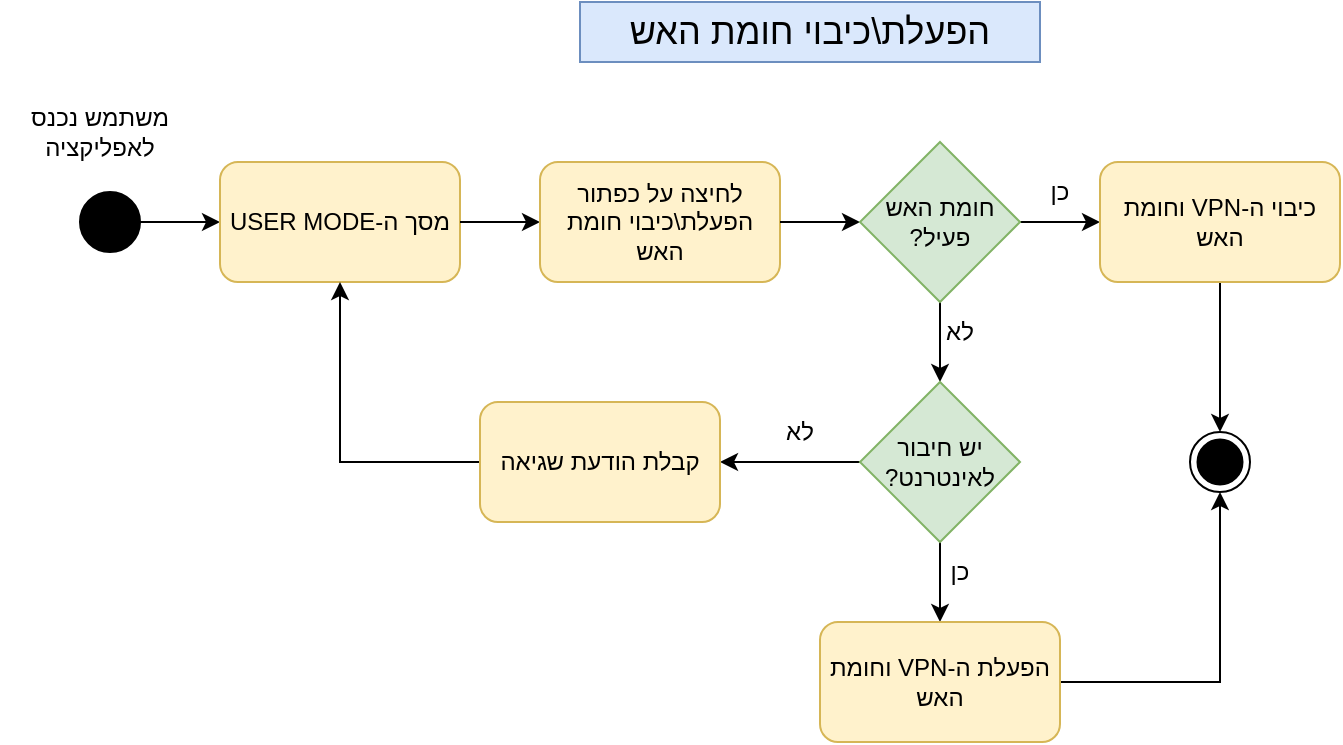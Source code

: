 <mxfile version="16.5.1" type="device"><diagram id="kgpKYQtTHZ0yAKxKKP6v" name="Page-1"><mxGraphModel dx="1038" dy="649" grid="1" gridSize="10" guides="1" tooltips="1" connect="1" arrows="1" fold="1" page="1" pageScale="1" pageWidth="850" pageHeight="1100" math="0" shadow="0"><root><mxCell id="0"/><mxCell id="1" parent="0"/><mxCell id="xDS9O43a5M-6E7foYpb0-1" value="" style="ellipse;whiteSpace=wrap;html=1;aspect=fixed;fillColor=#000000;" vertex="1" parent="1"><mxGeometry x="50" y="305" width="30" height="30" as="geometry"/></mxCell><mxCell id="xDS9O43a5M-6E7foYpb0-2" value="" style="endArrow=classic;html=1;rounded=0;exitX=1;exitY=0.5;exitDx=0;exitDy=0;" edge="1" parent="1" source="xDS9O43a5M-6E7foYpb0-1" target="xDS9O43a5M-6E7foYpb0-3"><mxGeometry width="50" height="50" relative="1" as="geometry"><mxPoint x="120" y="320" as="sourcePoint"/><mxPoint x="170" y="320" as="targetPoint"/></mxGeometry></mxCell><mxCell id="xDS9O43a5M-6E7foYpb0-3" value="מסך ה-USER MODE" style="rounded=1;whiteSpace=wrap;html=1;fillColor=#fff2cc;strokeColor=#d6b656;align=center;textDirection=rtl;" vertex="1" parent="1"><mxGeometry x="120" y="290" width="120" height="60" as="geometry"/></mxCell><mxCell id="xDS9O43a5M-6E7foYpb0-4" value="משתמש נכנס לאפליקציה" style="text;html=1;strokeColor=none;fillColor=none;align=center;verticalAlign=middle;whiteSpace=wrap;rounded=0;" vertex="1" parent="1"><mxGeometry x="10" y="260" width="100" height="30" as="geometry"/></mxCell><mxCell id="xDS9O43a5M-6E7foYpb0-5" value="" style="endArrow=classic;html=1;rounded=0;exitX=1;exitY=0.5;exitDx=0;exitDy=0;entryX=0;entryY=0.5;entryDx=0;entryDy=0;" edge="1" parent="1" source="xDS9O43a5M-6E7foYpb0-3" target="xDS9O43a5M-6E7foYpb0-7"><mxGeometry width="50" height="50" relative="1" as="geometry"><mxPoint x="420" y="300" as="sourcePoint"/><mxPoint x="310" y="320" as="targetPoint"/></mxGeometry></mxCell><mxCell id="xDS9O43a5M-6E7foYpb0-7" value="לחיצה על כפתור הפעלת\כיבוי חומת האש" style="rounded=1;whiteSpace=wrap;html=1;fillColor=#fff2cc;strokeColor=#d6b656;align=center;textDirection=rtl;" vertex="1" parent="1"><mxGeometry x="280" y="290" width="120" height="60" as="geometry"/></mxCell><mxCell id="xDS9O43a5M-6E7foYpb0-8" value="" style="endArrow=classic;html=1;rounded=0;exitX=1;exitY=0.5;exitDx=0;exitDy=0;" edge="1" parent="1" source="xDS9O43a5M-6E7foYpb0-7" target="xDS9O43a5M-6E7foYpb0-9"><mxGeometry width="50" height="50" relative="1" as="geometry"><mxPoint x="420" y="300" as="sourcePoint"/><mxPoint x="560" y="320" as="targetPoint"/></mxGeometry></mxCell><mxCell id="xDS9O43a5M-6E7foYpb0-12" value="" style="edgeStyle=orthogonalEdgeStyle;rounded=0;orthogonalLoop=1;jettySize=auto;html=1;entryX=0.5;entryY=0;entryDx=0;entryDy=0;" edge="1" parent="1" source="xDS9O43a5M-6E7foYpb0-9" target="xDS9O43a5M-6E7foYpb0-14"><mxGeometry relative="1" as="geometry"><mxPoint x="600" y="420" as="targetPoint"/></mxGeometry></mxCell><mxCell id="xDS9O43a5M-6E7foYpb0-26" value="" style="edgeStyle=orthogonalEdgeStyle;rounded=0;orthogonalLoop=1;jettySize=auto;html=1;fontColor=none;" edge="1" parent="1" source="xDS9O43a5M-6E7foYpb0-9" target="xDS9O43a5M-6E7foYpb0-25"><mxGeometry relative="1" as="geometry"/></mxCell><mxCell id="xDS9O43a5M-6E7foYpb0-9" value="חומת האש פעיל?" style="rhombus;whiteSpace=wrap;html=1;fillColor=#d5e8d4;strokeColor=#82b366;textDirection=rtl;" vertex="1" parent="1"><mxGeometry x="440" y="280" width="80" height="80" as="geometry"/></mxCell><mxCell id="xDS9O43a5M-6E7foYpb0-13" value="לא" style="text;html=1;strokeColor=none;fillColor=none;align=center;verticalAlign=middle;whiteSpace=wrap;rounded=0;" vertex="1" parent="1"><mxGeometry x="460" y="360" width="60" height="30" as="geometry"/></mxCell><mxCell id="xDS9O43a5M-6E7foYpb0-16" style="edgeStyle=orthogonalEdgeStyle;rounded=0;orthogonalLoop=1;jettySize=auto;html=1;entryX=0.5;entryY=1;entryDx=0;entryDy=0;startArrow=none;" edge="1" parent="1" source="xDS9O43a5M-6E7foYpb0-30" target="xDS9O43a5M-6E7foYpb0-3"><mxGeometry relative="1" as="geometry"/></mxCell><mxCell id="xDS9O43a5M-6E7foYpb0-20" value="" style="edgeStyle=orthogonalEdgeStyle;rounded=0;orthogonalLoop=1;jettySize=auto;html=1;" edge="1" parent="1" source="xDS9O43a5M-6E7foYpb0-14" target="xDS9O43a5M-6E7foYpb0-19"><mxGeometry relative="1" as="geometry"/></mxCell><mxCell id="xDS9O43a5M-6E7foYpb0-32" value="" style="edgeStyle=orthogonalEdgeStyle;rounded=0;orthogonalLoop=1;jettySize=auto;html=1;fontColor=none;" edge="1" parent="1" source="xDS9O43a5M-6E7foYpb0-14" target="xDS9O43a5M-6E7foYpb0-30"><mxGeometry relative="1" as="geometry"/></mxCell><mxCell id="xDS9O43a5M-6E7foYpb0-14" value="יש חיבור לאינטרנט?" style="rhombus;whiteSpace=wrap;html=1;fillColor=#d5e8d4;strokeColor=#82b366;align=center;textDirection=rtl;" vertex="1" parent="1"><mxGeometry x="440" y="400" width="80" height="80" as="geometry"/></mxCell><mxCell id="xDS9O43a5M-6E7foYpb0-17" value="לא" style="text;html=1;strokeColor=none;fillColor=none;align=center;verticalAlign=middle;whiteSpace=wrap;rounded=0;" vertex="1" parent="1"><mxGeometry x="380" y="410" width="60" height="30" as="geometry"/></mxCell><mxCell id="xDS9O43a5M-6E7foYpb0-29" style="edgeStyle=orthogonalEdgeStyle;rounded=0;orthogonalLoop=1;jettySize=auto;html=1;entryX=0.5;entryY=1;entryDx=0;entryDy=0;fontColor=none;" edge="1" parent="1" source="xDS9O43a5M-6E7foYpb0-19" target="xDS9O43a5M-6E7foYpb0-21"><mxGeometry relative="1" as="geometry"/></mxCell><mxCell id="xDS9O43a5M-6E7foYpb0-19" value="הפעלת ה-VPN וחומת האש" style="rounded=1;whiteSpace=wrap;html=1;fillColor=#fff2cc;strokeColor=#d6b656;align=center;textDirection=rtl;" vertex="1" parent="1"><mxGeometry x="420" y="520" width="120" height="60" as="geometry"/></mxCell><mxCell id="xDS9O43a5M-6E7foYpb0-21" value="" style="ellipse;whiteSpace=wrap;html=1;aspect=fixed;fillColor=#FFFFFF;fontColor=none;labelBackgroundColor=none;noLabel=1;" vertex="1" parent="1"><mxGeometry x="605" y="425" width="30" height="30" as="geometry"/></mxCell><mxCell id="xDS9O43a5M-6E7foYpb0-22" value="" style="ellipse;whiteSpace=wrap;html=1;aspect=fixed;fillColor=#000000;" vertex="1" parent="1"><mxGeometry x="608.75" y="428.75" width="22.5" height="22.5" as="geometry"/></mxCell><mxCell id="xDS9O43a5M-6E7foYpb0-24" value="כן" style="text;html=1;strokeColor=none;fillColor=none;align=center;verticalAlign=middle;whiteSpace=wrap;rounded=0;" vertex="1" parent="1"><mxGeometry x="460" y="480" width="60" height="30" as="geometry"/></mxCell><mxCell id="xDS9O43a5M-6E7foYpb0-28" style="edgeStyle=orthogonalEdgeStyle;rounded=0;orthogonalLoop=1;jettySize=auto;html=1;entryX=0.5;entryY=0;entryDx=0;entryDy=0;fontColor=none;" edge="1" parent="1" source="xDS9O43a5M-6E7foYpb0-25" target="xDS9O43a5M-6E7foYpb0-21"><mxGeometry relative="1" as="geometry"/></mxCell><mxCell id="xDS9O43a5M-6E7foYpb0-25" value="כיבוי ה-VPN וחומת האש" style="rounded=1;whiteSpace=wrap;html=1;fillColor=#fff2cc;strokeColor=#d6b656;align=center;textDirection=rtl;" vertex="1" parent="1"><mxGeometry x="560" y="290" width="120" height="60" as="geometry"/></mxCell><mxCell id="xDS9O43a5M-6E7foYpb0-27" value="כן" style="text;html=1;strokeColor=none;fillColor=none;align=center;verticalAlign=middle;whiteSpace=wrap;rounded=0;" vertex="1" parent="1"><mxGeometry x="510" y="290" width="60" height="30" as="geometry"/></mxCell><mxCell id="xDS9O43a5M-6E7foYpb0-30" value="קבלת הודעת שגיאה" style="rounded=1;whiteSpace=wrap;html=1;fillColor=#fff2cc;strokeColor=#d6b656;align=center;textDirection=rtl;" vertex="1" parent="1"><mxGeometry x="250" y="410" width="120" height="60" as="geometry"/></mxCell><mxCell id="xDS9O43a5M-6E7foYpb0-33" value="הפעלת\כיבוי חומת האש" style="rounded=0;whiteSpace=wrap;html=1;labelBackgroundColor=none;fillColor=#dae8fc;strokeColor=#6c8ebf;align=center;textDirection=rtl;fontSize=18;fontStyle=0" vertex="1" parent="1"><mxGeometry x="300" y="210" width="230" height="30" as="geometry"/></mxCell></root></mxGraphModel></diagram></mxfile>